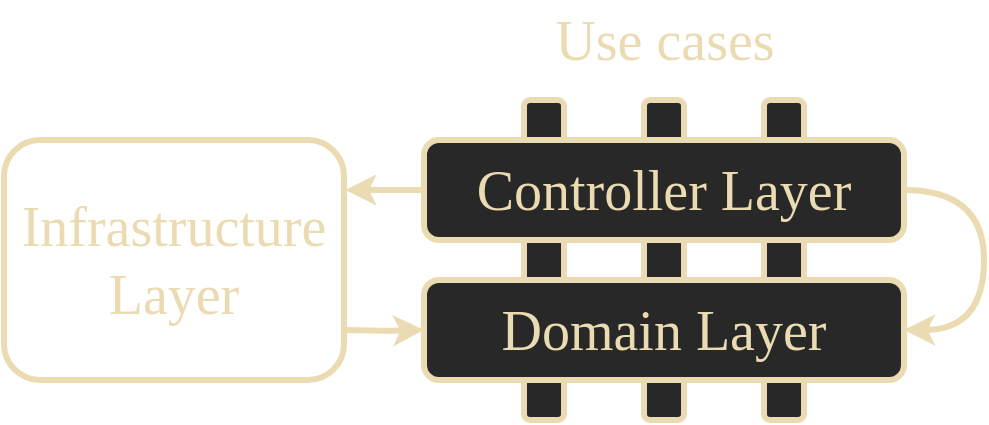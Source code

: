 <mxfile version="12.7.0" type="device"><diagram id="Dsr8H4DZdKDZlnVeZgXI" name="Page-1"><mxGraphModel dx="1422" dy="778" grid="1" gridSize="10" guides="1" tooltips="1" connect="1" arrows="1" fold="1" page="1" pageScale="1" pageWidth="825" pageHeight="500" math="0" shadow="0"><root><mxCell id="0"/><mxCell id="1" parent="0"/><mxCell id="TAfZf0g9tDT1ieFDNdPq-12" value="" style="rounded=1;whiteSpace=wrap;html=1;strokeColor=#EBDBB2;strokeWidth=3;fillColor=#282828;" vertex="1" parent="1"><mxGeometry x="330" y="140" width="20" height="160" as="geometry"/></mxCell><mxCell id="TAfZf0g9tDT1ieFDNdPq-15" value="" style="rounded=1;whiteSpace=wrap;html=1;strokeColor=#EBDBB2;strokeWidth=3;fillColor=#282828;" vertex="1" parent="1"><mxGeometry x="390" y="140" width="20" height="160" as="geometry"/></mxCell><mxCell id="TAfZf0g9tDT1ieFDNdPq-16" value="" style="rounded=1;whiteSpace=wrap;html=1;strokeColor=#EBDBB2;strokeWidth=3;fillColor=#282828;" vertex="1" parent="1"><mxGeometry x="450" y="140" width="20" height="160" as="geometry"/></mxCell><mxCell id="TAfZf0g9tDT1ieFDNdPq-8" style="edgeStyle=orthogonalEdgeStyle;curved=1;rounded=0;orthogonalLoop=1;jettySize=auto;html=1;entryX=0;entryY=0.5;entryDx=0;entryDy=0;strokeColor=#EBDBB2;strokeWidth=3;" edge="1" parent="1" target="TAfZf0g9tDT1ieFDNdPq-3"><mxGeometry relative="1" as="geometry"><mxPoint x="240" y="255" as="sourcePoint"/></mxGeometry></mxCell><mxCell id="TAfZf0g9tDT1ieFDNdPq-1" value="&lt;span style=&quot;color: rgb(235 , 219 , 178) ; font-family: &amp;#34;work sans&amp;#34; ; font-size: 28px ; white-space: normal&quot;&gt;Infrastructure Layer&lt;/span&gt;" style="rounded=1;whiteSpace=wrap;html=1;fillColor=none;strokeColor=#EBDBB2;strokeWidth=3;" vertex="1" parent="1"><mxGeometry x="70" y="160" width="170" height="120" as="geometry"/></mxCell><mxCell id="TAfZf0g9tDT1ieFDNdPq-3" value="&lt;span style=&quot;color: rgb(235 , 219 , 178) ; font-family: &amp;#34;work sans&amp;#34; ; font-size: 28px ; white-space: normal&quot;&gt;Domain Layer&lt;/span&gt;" style="rounded=1;whiteSpace=wrap;html=1;fillColor=#282828;strokeColor=#EBDBB2;strokeWidth=3;" vertex="1" parent="1"><mxGeometry x="280" y="230" width="240" height="50" as="geometry"/></mxCell><mxCell id="TAfZf0g9tDT1ieFDNdPq-6" style="edgeStyle=orthogonalEdgeStyle;rounded=0;orthogonalLoop=1;jettySize=auto;html=1;exitX=0;exitY=0.5;exitDx=0;exitDy=0;entryX=1.004;entryY=0.206;entryDx=0;entryDy=0;curved=1;strokeColor=#EBDBB2;strokeWidth=3;entryPerimeter=0;" edge="1" parent="1" source="TAfZf0g9tDT1ieFDNdPq-4" target="TAfZf0g9tDT1ieFDNdPq-1"><mxGeometry relative="1" as="geometry"/></mxCell><mxCell id="TAfZf0g9tDT1ieFDNdPq-28" style="edgeStyle=orthogonalEdgeStyle;curved=1;rounded=0;orthogonalLoop=1;jettySize=auto;html=1;exitX=1;exitY=0.5;exitDx=0;exitDy=0;entryX=1;entryY=0.5;entryDx=0;entryDy=0;strokeColor=#EBDBB2;strokeWidth=3;fontFamily=Work Sans;fontSize=28;fontColor=#EBDBB2;" edge="1" parent="1" source="TAfZf0g9tDT1ieFDNdPq-4" target="TAfZf0g9tDT1ieFDNdPq-3"><mxGeometry relative="1" as="geometry"><Array as="points"><mxPoint x="560" y="185"/><mxPoint x="560" y="255"/></Array></mxGeometry></mxCell><mxCell id="TAfZf0g9tDT1ieFDNdPq-4" value="&lt;span style=&quot;color: rgb(235 , 219 , 178) ; font-family: &amp;#34;work sans&amp;#34; ; font-size: 28px ; white-space: normal&quot;&gt;Controller Layer&lt;/span&gt;" style="rounded=1;whiteSpace=wrap;html=1;fillColor=#282828;strokeColor=#EBDBB2;strokeWidth=3;" vertex="1" parent="1"><mxGeometry x="280" y="160" width="240" height="50" as="geometry"/></mxCell><mxCell id="TAfZf0g9tDT1ieFDNdPq-22" value="Use cases" style="text;html=1;align=center;verticalAlign=middle;resizable=0;points=[];autosize=1;fontColor=#EBDBB2;fontFamily=Work Sans;fontSize=28;" vertex="1" parent="1"><mxGeometry x="335" y="90" width="130" height="40" as="geometry"/></mxCell></root></mxGraphModel></diagram></mxfile>